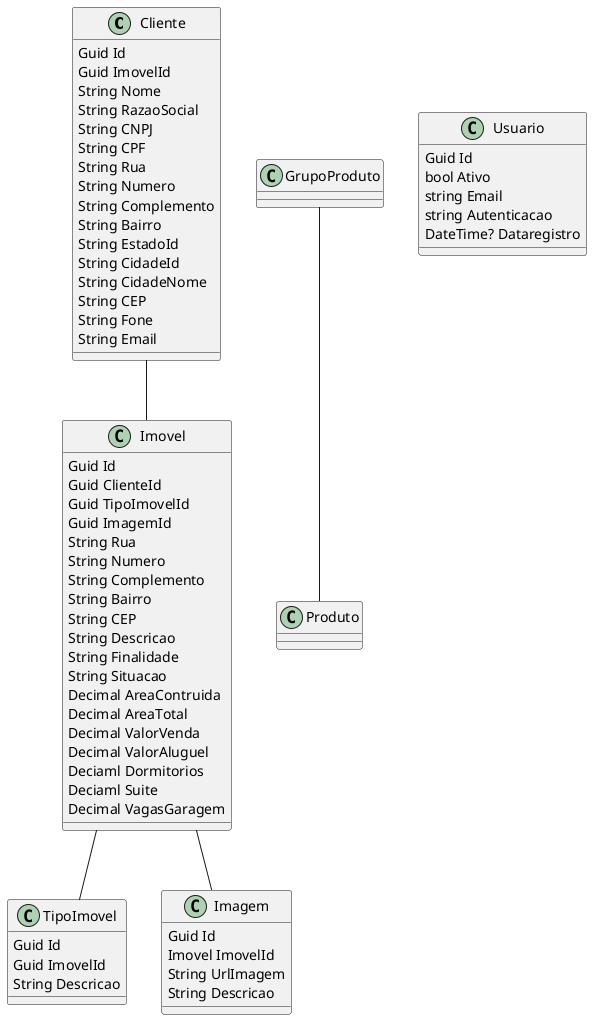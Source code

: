 @startuml Diagrama de classes Botrix Ações

Cliente -- Imovel
Imovel -- TipoImovel
Imovel -- Imagem



GrupoProduto -- Produto

class Usuario{
    Guid Id
    bool Ativo
    string Email
    string Autenticacao    
    DateTime? Dataregistro                
}

class Cliente{
    Guid Id
    Guid ImovelId
    String Nome
    String RazaoSocial
    String CNPJ
    String CPF
    String Rua
    String Numero
    String Complemento
    String Bairro
    String EstadoId
    String CidadeId
    String CidadeNome
    String CEP
    String Fone
    String Email
}
class Imovel {
    Guid Id
    Guid ClienteId
    Guid TipoImovelId
    Guid ImagemId
    String Rua
    String Numero
    String Complemento
    String Bairro
    String CEP
    String Descricao
    String Finalidade
    String Situacao
    Decimal AreaContruida
    Decimal AreaTotal
    Decimal ValorVenda
    Decimal ValorAluguel
    Deciaml Dormitorios
    Deciaml Suite
    Decimal VagasGaragem
}

class TipoImovel{
    Guid Id
    Guid ImovelId
    String Descricao
}

class Imagem{
    Guid Id
    Imovel ImovelId
    String UrlImagem
    String Descricao
}

@enduml